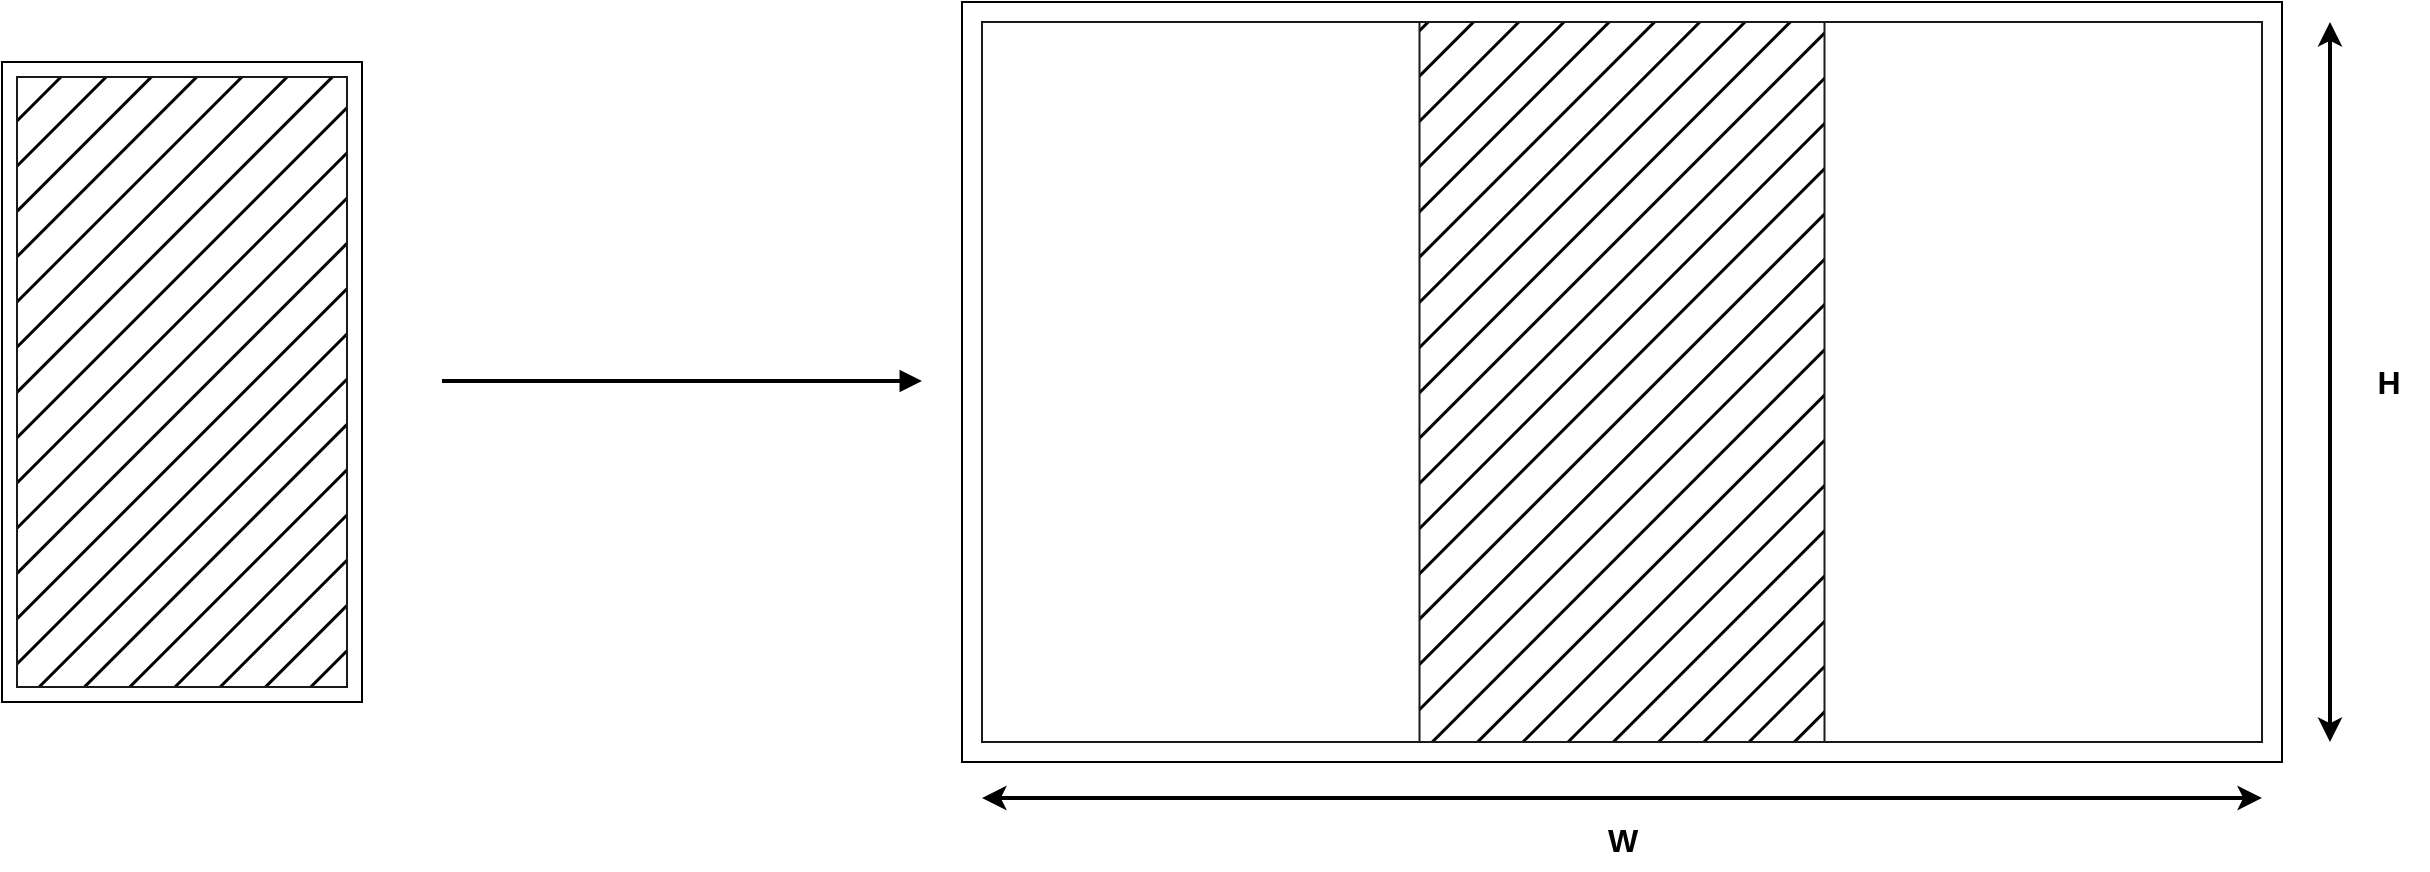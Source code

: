 <mxfile version="20.4.0" type="github">
  <diagram id="6QDKSPnrTSgEelVW4R3N" name="第 1 页">
    <mxGraphModel dx="1580" dy="1991" grid="1" gridSize="10" guides="1" tooltips="1" connect="1" arrows="1" fold="1" page="1" pageScale="1" pageWidth="827" pageHeight="1169" math="0" shadow="0">
      <root>
        <mxCell id="0" />
        <mxCell id="1" parent="0" />
        <mxCell id="DnedYTSctudwAIyVeCfP-3" value="" style="group" parent="1" vertex="1" connectable="0">
          <mxGeometry x="40" y="20" width="180" height="320" as="geometry" />
        </mxCell>
        <mxCell id="DnedYTSctudwAIyVeCfP-1" value="" style="rounded=0;whiteSpace=wrap;html=1;" parent="DnedYTSctudwAIyVeCfP-3" vertex="1">
          <mxGeometry width="180" height="320" as="geometry" />
        </mxCell>
        <mxCell id="DnedYTSctudwAIyVeCfP-2" value="" style="rounded=0;whiteSpace=wrap;html=1;fillColor=#000000;fillStyle=hatch;gradientColor=none;strokeColor=#1A1A1A;" parent="DnedYTSctudwAIyVeCfP-3" vertex="1">
          <mxGeometry x="7.5" y="7.5" width="165" height="305" as="geometry" />
        </mxCell>
        <mxCell id="DnedYTSctudwAIyVeCfP-7" value="" style="endArrow=block;html=1;rounded=0;strokeWidth=2;endFill=1;" parent="1" edge="1">
          <mxGeometry width="50" height="50" relative="1" as="geometry">
            <mxPoint x="260" y="179.5" as="sourcePoint" />
            <mxPoint x="500" y="179.5" as="targetPoint" />
          </mxGeometry>
        </mxCell>
        <mxCell id="DnedYTSctudwAIyVeCfP-8" value="" style="rounded=0;whiteSpace=wrap;html=1;fillStyle=hatch;strokeColor=#1A1A1A;fillColor=none;gradientColor=none;" parent="1" vertex="1">
          <mxGeometry x="530" width="640" height="360" as="geometry" />
        </mxCell>
        <mxCell id="DnedYTSctudwAIyVeCfP-10" value="" style="rounded=0;whiteSpace=wrap;html=1;fillStyle=hatch;strokeColor=#1A1A1A;fillColor=#000000;gradientColor=none;" parent="1" vertex="1">
          <mxGeometry x="748.75" width="202.5" height="360" as="geometry" />
        </mxCell>
        <mxCell id="DnedYTSctudwAIyVeCfP-11" value="" style="endArrow=classic;startArrow=classic;html=1;rounded=0;strokeWidth=2;" parent="1" edge="1">
          <mxGeometry width="50" height="50" relative="1" as="geometry">
            <mxPoint x="530" y="388" as="sourcePoint" />
            <mxPoint x="1170" y="388" as="targetPoint" />
          </mxGeometry>
        </mxCell>
        <mxCell id="DnedYTSctudwAIyVeCfP-12" value="" style="endArrow=classic;startArrow=classic;html=1;rounded=0;strokeWidth=2;" parent="1" edge="1">
          <mxGeometry width="50" height="50" relative="1" as="geometry">
            <mxPoint x="1204" y="360" as="sourcePoint" />
            <mxPoint x="1204" as="targetPoint" />
          </mxGeometry>
        </mxCell>
        <mxCell id="DnedYTSctudwAIyVeCfP-13" value="W" style="text;html=1;resizable=0;autosize=1;align=center;verticalAlign=middle;points=[];fillColor=none;strokeColor=none;rounded=0;fillStyle=hatch;fontStyle=1;fontSize=16;" parent="1" vertex="1">
          <mxGeometry x="830" y="394" width="40" height="30" as="geometry" />
        </mxCell>
        <mxCell id="DnedYTSctudwAIyVeCfP-14" value="H" style="text;html=1;resizable=0;autosize=1;align=center;verticalAlign=middle;points=[];fillColor=none;strokeColor=none;rounded=0;fillStyle=hatch;fontStyle=1;fontSize=16;" parent="1" vertex="1">
          <mxGeometry x="1213" y="165" width="40" height="30" as="geometry" />
        </mxCell>
        <mxCell id="wRb3nrnMmlGAktsx-6lQ-1" value="" style="rounded=0;whiteSpace=wrap;html=1;fillColor=none;" vertex="1" parent="1">
          <mxGeometry x="520" y="-10" width="660" height="380" as="geometry" />
        </mxCell>
      </root>
    </mxGraphModel>
  </diagram>
</mxfile>
